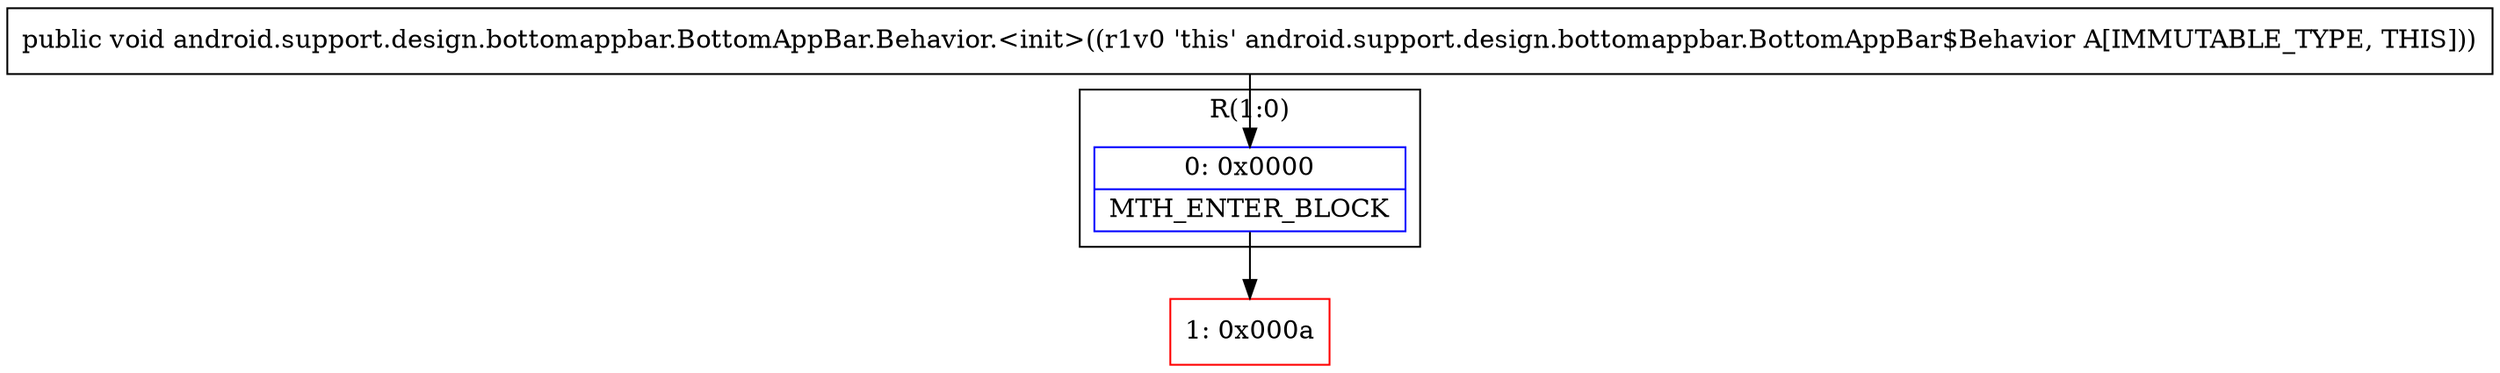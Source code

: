 digraph "CFG forandroid.support.design.bottomappbar.BottomAppBar.Behavior.\<init\>()V" {
subgraph cluster_Region_19806632 {
label = "R(1:0)";
node [shape=record,color=blue];
Node_0 [shape=record,label="{0\:\ 0x0000|MTH_ENTER_BLOCK\l}"];
}
Node_1 [shape=record,color=red,label="{1\:\ 0x000a}"];
MethodNode[shape=record,label="{public void android.support.design.bottomappbar.BottomAppBar.Behavior.\<init\>((r1v0 'this' android.support.design.bottomappbar.BottomAppBar$Behavior A[IMMUTABLE_TYPE, THIS])) }"];
MethodNode -> Node_0;
Node_0 -> Node_1;
}


